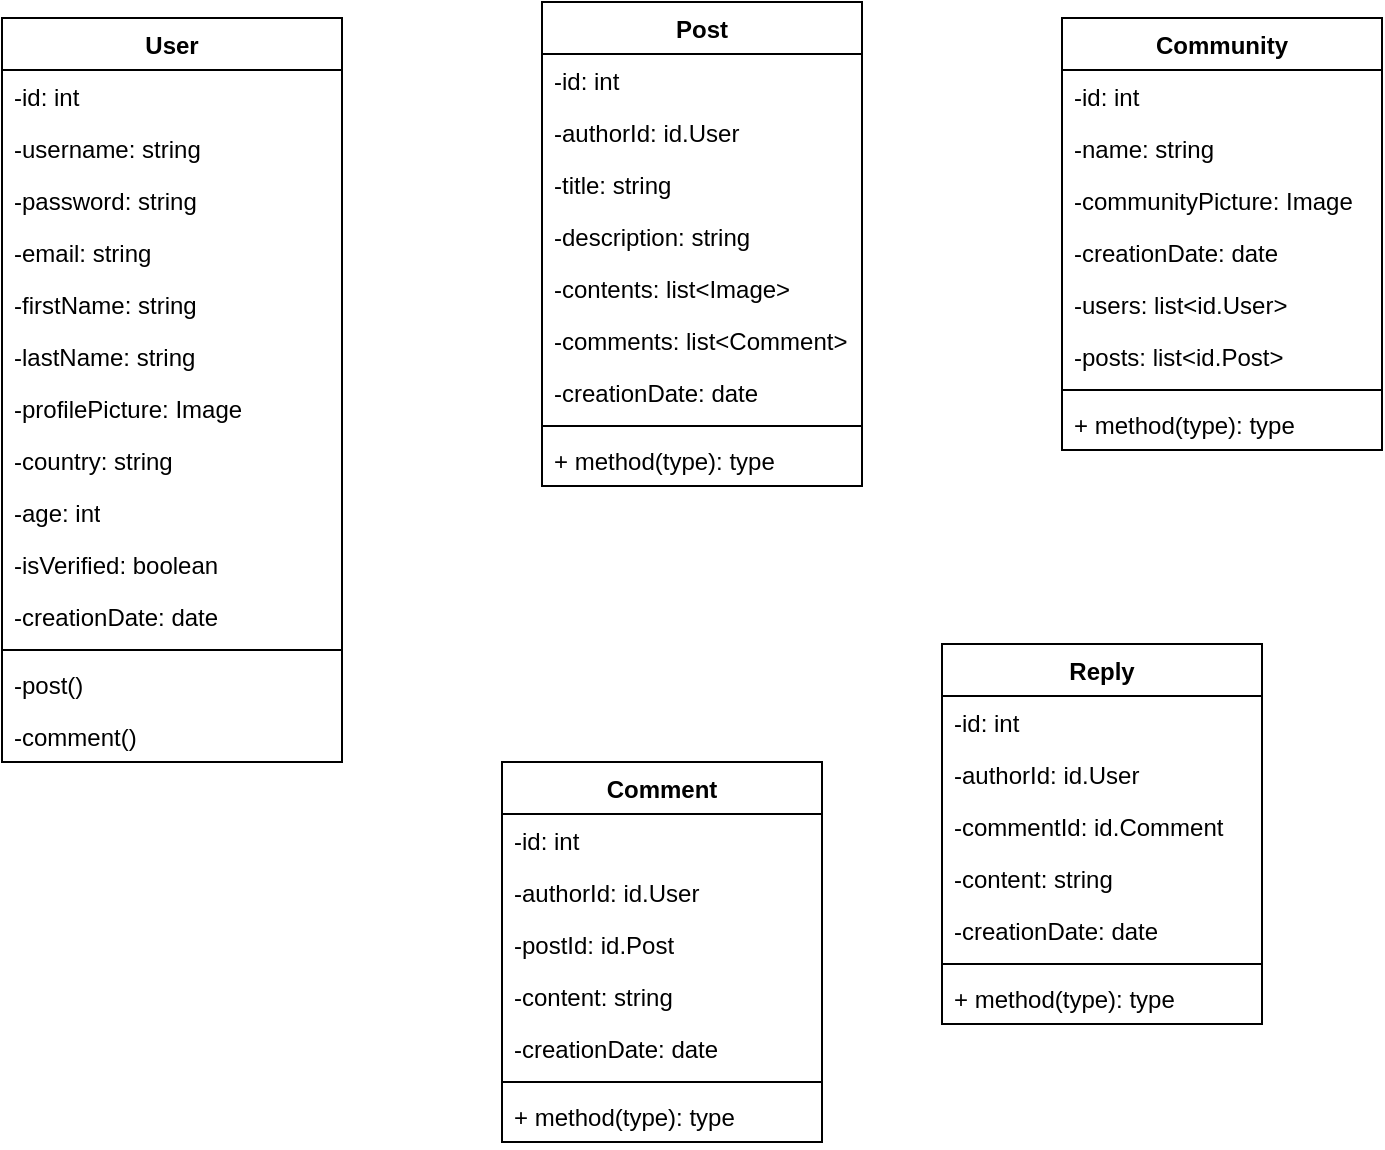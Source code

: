 <mxfile version="21.2.9" type="device">
  <diagram id="C5RBs43oDa-KdzZeNtuy" name="Page-1">
    <mxGraphModel dx="1167" dy="660" grid="1" gridSize="10" guides="1" tooltips="1" connect="1" arrows="1" fold="1" page="1" pageScale="1" pageWidth="827" pageHeight="1169" math="0" shadow="0">
      <root>
        <mxCell id="WIyWlLk6GJQsqaUBKTNV-0" />
        <mxCell id="WIyWlLk6GJQsqaUBKTNV-1" parent="WIyWlLk6GJQsqaUBKTNV-0" />
        <mxCell id="ZIp37WjM1CENqptQfmg1-0" value="User" style="swimlane;fontStyle=1;align=center;verticalAlign=top;childLayout=stackLayout;horizontal=1;startSize=26;horizontalStack=0;resizeParent=1;resizeParentMax=0;resizeLast=0;collapsible=1;marginBottom=0;whiteSpace=wrap;html=1;" vertex="1" parent="WIyWlLk6GJQsqaUBKTNV-1">
          <mxGeometry x="50" y="108" width="170" height="372" as="geometry" />
        </mxCell>
        <mxCell id="ZIp37WjM1CENqptQfmg1-35" value="-id: int" style="text;strokeColor=none;fillColor=none;align=left;verticalAlign=top;spacingLeft=4;spacingRight=4;overflow=hidden;rotatable=0;points=[[0,0.5],[1,0.5]];portConstraint=eastwest;whiteSpace=wrap;html=1;" vertex="1" parent="ZIp37WjM1CENqptQfmg1-0">
          <mxGeometry y="26" width="170" height="26" as="geometry" />
        </mxCell>
        <mxCell id="ZIp37WjM1CENqptQfmg1-1" value="-username: string&lt;br&gt;" style="text;strokeColor=none;fillColor=none;align=left;verticalAlign=top;spacingLeft=4;spacingRight=4;overflow=hidden;rotatable=0;points=[[0,0.5],[1,0.5]];portConstraint=eastwest;whiteSpace=wrap;html=1;" vertex="1" parent="ZIp37WjM1CENqptQfmg1-0">
          <mxGeometry y="52" width="170" height="26" as="geometry" />
        </mxCell>
        <mxCell id="ZIp37WjM1CENqptQfmg1-26" value="-password: string" style="text;strokeColor=none;fillColor=none;align=left;verticalAlign=top;spacingLeft=4;spacingRight=4;overflow=hidden;rotatable=0;points=[[0,0.5],[1,0.5]];portConstraint=eastwest;whiteSpace=wrap;html=1;" vertex="1" parent="ZIp37WjM1CENqptQfmg1-0">
          <mxGeometry y="78" width="170" height="26" as="geometry" />
        </mxCell>
        <mxCell id="ZIp37WjM1CENqptQfmg1-29" value="-email: string" style="text;strokeColor=none;fillColor=none;align=left;verticalAlign=top;spacingLeft=4;spacingRight=4;overflow=hidden;rotatable=0;points=[[0,0.5],[1,0.5]];portConstraint=eastwest;whiteSpace=wrap;html=1;" vertex="1" parent="ZIp37WjM1CENqptQfmg1-0">
          <mxGeometry y="104" width="170" height="26" as="geometry" />
        </mxCell>
        <mxCell id="ZIp37WjM1CENqptQfmg1-36" value="-firstName: string" style="text;strokeColor=none;fillColor=none;align=left;verticalAlign=top;spacingLeft=4;spacingRight=4;overflow=hidden;rotatable=0;points=[[0,0.5],[1,0.5]];portConstraint=eastwest;whiteSpace=wrap;html=1;" vertex="1" parent="ZIp37WjM1CENqptQfmg1-0">
          <mxGeometry y="130" width="170" height="26" as="geometry" />
        </mxCell>
        <mxCell id="ZIp37WjM1CENqptQfmg1-37" value="-lastName: string" style="text;strokeColor=none;fillColor=none;align=left;verticalAlign=top;spacingLeft=4;spacingRight=4;overflow=hidden;rotatable=0;points=[[0,0.5],[1,0.5]];portConstraint=eastwest;whiteSpace=wrap;html=1;" vertex="1" parent="ZIp37WjM1CENqptQfmg1-0">
          <mxGeometry y="156" width="170" height="26" as="geometry" />
        </mxCell>
        <mxCell id="ZIp37WjM1CENqptQfmg1-30" value="-profilePicture: Image" style="text;strokeColor=none;fillColor=none;align=left;verticalAlign=top;spacingLeft=4;spacingRight=4;overflow=hidden;rotatable=0;points=[[0,0.5],[1,0.5]];portConstraint=eastwest;whiteSpace=wrap;html=1;" vertex="1" parent="ZIp37WjM1CENqptQfmg1-0">
          <mxGeometry y="182" width="170" height="26" as="geometry" />
        </mxCell>
        <mxCell id="ZIp37WjM1CENqptQfmg1-32" value="-country: string" style="text;strokeColor=none;fillColor=none;align=left;verticalAlign=top;spacingLeft=4;spacingRight=4;overflow=hidden;rotatable=0;points=[[0,0.5],[1,0.5]];portConstraint=eastwest;whiteSpace=wrap;html=1;" vertex="1" parent="ZIp37WjM1CENqptQfmg1-0">
          <mxGeometry y="208" width="170" height="26" as="geometry" />
        </mxCell>
        <mxCell id="ZIp37WjM1CENqptQfmg1-33" value="-age: int" style="text;strokeColor=none;fillColor=none;align=left;verticalAlign=top;spacingLeft=4;spacingRight=4;overflow=hidden;rotatable=0;points=[[0,0.5],[1,0.5]];portConstraint=eastwest;whiteSpace=wrap;html=1;" vertex="1" parent="ZIp37WjM1CENqptQfmg1-0">
          <mxGeometry y="234" width="170" height="26" as="geometry" />
        </mxCell>
        <mxCell id="ZIp37WjM1CENqptQfmg1-34" value="-isVerified: boolean" style="text;strokeColor=none;fillColor=none;align=left;verticalAlign=top;spacingLeft=4;spacingRight=4;overflow=hidden;rotatable=0;points=[[0,0.5],[1,0.5]];portConstraint=eastwest;whiteSpace=wrap;html=1;" vertex="1" parent="ZIp37WjM1CENqptQfmg1-0">
          <mxGeometry y="260" width="170" height="26" as="geometry" />
        </mxCell>
        <mxCell id="ZIp37WjM1CENqptQfmg1-63" value="-creationDate: date" style="text;strokeColor=none;fillColor=none;align=left;verticalAlign=top;spacingLeft=4;spacingRight=4;overflow=hidden;rotatable=0;points=[[0,0.5],[1,0.5]];portConstraint=eastwest;whiteSpace=wrap;html=1;" vertex="1" parent="ZIp37WjM1CENqptQfmg1-0">
          <mxGeometry y="286" width="170" height="26" as="geometry" />
        </mxCell>
        <mxCell id="ZIp37WjM1CENqptQfmg1-2" value="" style="line;strokeWidth=1;fillColor=none;align=left;verticalAlign=middle;spacingTop=-1;spacingLeft=3;spacingRight=3;rotatable=0;labelPosition=right;points=[];portConstraint=eastwest;strokeColor=inherit;" vertex="1" parent="ZIp37WjM1CENqptQfmg1-0">
          <mxGeometry y="312" width="170" height="8" as="geometry" />
        </mxCell>
        <mxCell id="ZIp37WjM1CENqptQfmg1-3" value="-post()" style="text;strokeColor=none;fillColor=none;align=left;verticalAlign=top;spacingLeft=4;spacingRight=4;overflow=hidden;rotatable=0;points=[[0,0.5],[1,0.5]];portConstraint=eastwest;whiteSpace=wrap;html=1;" vertex="1" parent="ZIp37WjM1CENqptQfmg1-0">
          <mxGeometry y="320" width="170" height="26" as="geometry" />
        </mxCell>
        <mxCell id="ZIp37WjM1CENqptQfmg1-40" value="-comment()" style="text;strokeColor=none;fillColor=none;align=left;verticalAlign=top;spacingLeft=4;spacingRight=4;overflow=hidden;rotatable=0;points=[[0,0.5],[1,0.5]];portConstraint=eastwest;whiteSpace=wrap;html=1;" vertex="1" parent="ZIp37WjM1CENqptQfmg1-0">
          <mxGeometry y="346" width="170" height="26" as="geometry" />
        </mxCell>
        <mxCell id="ZIp37WjM1CENqptQfmg1-4" value="Community" style="swimlane;fontStyle=1;align=center;verticalAlign=top;childLayout=stackLayout;horizontal=1;startSize=26;horizontalStack=0;resizeParent=1;resizeParentMax=0;resizeLast=0;collapsible=1;marginBottom=0;whiteSpace=wrap;html=1;" vertex="1" parent="WIyWlLk6GJQsqaUBKTNV-1">
          <mxGeometry x="580" y="108" width="160" height="216" as="geometry" />
        </mxCell>
        <mxCell id="ZIp37WjM1CENqptQfmg1-5" value="-id: int" style="text;strokeColor=none;fillColor=none;align=left;verticalAlign=top;spacingLeft=4;spacingRight=4;overflow=hidden;rotatable=0;points=[[0,0.5],[1,0.5]];portConstraint=eastwest;whiteSpace=wrap;html=1;" vertex="1" parent="ZIp37WjM1CENqptQfmg1-4">
          <mxGeometry y="26" width="160" height="26" as="geometry" />
        </mxCell>
        <mxCell id="ZIp37WjM1CENqptQfmg1-53" value="-name: string" style="text;strokeColor=none;fillColor=none;align=left;verticalAlign=top;spacingLeft=4;spacingRight=4;overflow=hidden;rotatable=0;points=[[0,0.5],[1,0.5]];portConstraint=eastwest;whiteSpace=wrap;html=1;" vertex="1" parent="ZIp37WjM1CENqptQfmg1-4">
          <mxGeometry y="52" width="160" height="26" as="geometry" />
        </mxCell>
        <mxCell id="ZIp37WjM1CENqptQfmg1-54" value="-communityPicture: Image" style="text;strokeColor=none;fillColor=none;align=left;verticalAlign=top;spacingLeft=4;spacingRight=4;overflow=hidden;rotatable=0;points=[[0,0.5],[1,0.5]];portConstraint=eastwest;whiteSpace=wrap;html=1;" vertex="1" parent="ZIp37WjM1CENqptQfmg1-4">
          <mxGeometry y="78" width="160" height="26" as="geometry" />
        </mxCell>
        <mxCell id="ZIp37WjM1CENqptQfmg1-64" value="-creationDate: date" style="text;strokeColor=none;fillColor=none;align=left;verticalAlign=top;spacingLeft=4;spacingRight=4;overflow=hidden;rotatable=0;points=[[0,0.5],[1,0.5]];portConstraint=eastwest;whiteSpace=wrap;html=1;" vertex="1" parent="ZIp37WjM1CENqptQfmg1-4">
          <mxGeometry y="104" width="160" height="26" as="geometry" />
        </mxCell>
        <mxCell id="ZIp37WjM1CENqptQfmg1-56" value="-users: list&amp;lt;id.User&amp;gt;" style="text;strokeColor=none;fillColor=none;align=left;verticalAlign=top;spacingLeft=4;spacingRight=4;overflow=hidden;rotatable=0;points=[[0,0.5],[1,0.5]];portConstraint=eastwest;whiteSpace=wrap;html=1;" vertex="1" parent="ZIp37WjM1CENqptQfmg1-4">
          <mxGeometry y="130" width="160" height="26" as="geometry" />
        </mxCell>
        <mxCell id="ZIp37WjM1CENqptQfmg1-57" value="-posts: list&amp;lt;id.Post&amp;gt;" style="text;strokeColor=none;fillColor=none;align=left;verticalAlign=top;spacingLeft=4;spacingRight=4;overflow=hidden;rotatable=0;points=[[0,0.5],[1,0.5]];portConstraint=eastwest;whiteSpace=wrap;html=1;" vertex="1" parent="ZIp37WjM1CENqptQfmg1-4">
          <mxGeometry y="156" width="160" height="26" as="geometry" />
        </mxCell>
        <mxCell id="ZIp37WjM1CENqptQfmg1-6" value="" style="line;strokeWidth=1;fillColor=none;align=left;verticalAlign=middle;spacingTop=-1;spacingLeft=3;spacingRight=3;rotatable=0;labelPosition=right;points=[];portConstraint=eastwest;strokeColor=inherit;" vertex="1" parent="ZIp37WjM1CENqptQfmg1-4">
          <mxGeometry y="182" width="160" height="8" as="geometry" />
        </mxCell>
        <mxCell id="ZIp37WjM1CENqptQfmg1-7" value="+ method(type): type" style="text;strokeColor=none;fillColor=none;align=left;verticalAlign=top;spacingLeft=4;spacingRight=4;overflow=hidden;rotatable=0;points=[[0,0.5],[1,0.5]];portConstraint=eastwest;whiteSpace=wrap;html=1;" vertex="1" parent="ZIp37WjM1CENqptQfmg1-4">
          <mxGeometry y="190" width="160" height="26" as="geometry" />
        </mxCell>
        <mxCell id="ZIp37WjM1CENqptQfmg1-8" value="Post" style="swimlane;fontStyle=1;align=center;verticalAlign=top;childLayout=stackLayout;horizontal=1;startSize=26;horizontalStack=0;resizeParent=1;resizeParentMax=0;resizeLast=0;collapsible=1;marginBottom=0;whiteSpace=wrap;html=1;" vertex="1" parent="WIyWlLk6GJQsqaUBKTNV-1">
          <mxGeometry x="320" y="100" width="160" height="242" as="geometry" />
        </mxCell>
        <mxCell id="ZIp37WjM1CENqptQfmg1-52" value="-id: int" style="text;strokeColor=none;fillColor=none;align=left;verticalAlign=top;spacingLeft=4;spacingRight=4;overflow=hidden;rotatable=0;points=[[0,0.5],[1,0.5]];portConstraint=eastwest;whiteSpace=wrap;html=1;" vertex="1" parent="ZIp37WjM1CENqptQfmg1-8">
          <mxGeometry y="26" width="160" height="26" as="geometry" />
        </mxCell>
        <mxCell id="ZIp37WjM1CENqptQfmg1-42" value="-authorId: id.User" style="text;strokeColor=none;fillColor=none;align=left;verticalAlign=top;spacingLeft=4;spacingRight=4;overflow=hidden;rotatable=0;points=[[0,0.5],[1,0.5]];portConstraint=eastwest;whiteSpace=wrap;html=1;" vertex="1" parent="ZIp37WjM1CENqptQfmg1-8">
          <mxGeometry y="52" width="160" height="26" as="geometry" />
        </mxCell>
        <mxCell id="ZIp37WjM1CENqptQfmg1-9" value="-title: string" style="text;strokeColor=none;fillColor=none;align=left;verticalAlign=top;spacingLeft=4;spacingRight=4;overflow=hidden;rotatable=0;points=[[0,0.5],[1,0.5]];portConstraint=eastwest;whiteSpace=wrap;html=1;" vertex="1" parent="ZIp37WjM1CENqptQfmg1-8">
          <mxGeometry y="78" width="160" height="26" as="geometry" />
        </mxCell>
        <mxCell id="ZIp37WjM1CENqptQfmg1-38" value="-description: string" style="text;strokeColor=none;fillColor=none;align=left;verticalAlign=top;spacingLeft=4;spacingRight=4;overflow=hidden;rotatable=0;points=[[0,0.5],[1,0.5]];portConstraint=eastwest;whiteSpace=wrap;html=1;" vertex="1" parent="ZIp37WjM1CENqptQfmg1-8">
          <mxGeometry y="104" width="160" height="26" as="geometry" />
        </mxCell>
        <mxCell id="ZIp37WjM1CENqptQfmg1-39" value="-contents: list&amp;lt;Image&amp;gt;" style="text;strokeColor=none;fillColor=none;align=left;verticalAlign=top;spacingLeft=4;spacingRight=4;overflow=hidden;rotatable=0;points=[[0,0.5],[1,0.5]];portConstraint=eastwest;whiteSpace=wrap;html=1;" vertex="1" parent="ZIp37WjM1CENqptQfmg1-8">
          <mxGeometry y="130" width="160" height="26" as="geometry" />
        </mxCell>
        <mxCell id="ZIp37WjM1CENqptQfmg1-41" value="-comments: list&amp;lt;Comment&amp;gt;" style="text;strokeColor=none;fillColor=none;align=left;verticalAlign=top;spacingLeft=4;spacingRight=4;overflow=hidden;rotatable=0;points=[[0,0.5],[1,0.5]];portConstraint=eastwest;whiteSpace=wrap;html=1;" vertex="1" parent="ZIp37WjM1CENqptQfmg1-8">
          <mxGeometry y="156" width="160" height="26" as="geometry" />
        </mxCell>
        <mxCell id="ZIp37WjM1CENqptQfmg1-62" value="-creationDate: date" style="text;strokeColor=none;fillColor=none;align=left;verticalAlign=top;spacingLeft=4;spacingRight=4;overflow=hidden;rotatable=0;points=[[0,0.5],[1,0.5]];portConstraint=eastwest;whiteSpace=wrap;html=1;" vertex="1" parent="ZIp37WjM1CENqptQfmg1-8">
          <mxGeometry y="182" width="160" height="26" as="geometry" />
        </mxCell>
        <mxCell id="ZIp37WjM1CENqptQfmg1-10" value="" style="line;strokeWidth=1;fillColor=none;align=left;verticalAlign=middle;spacingTop=-1;spacingLeft=3;spacingRight=3;rotatable=0;labelPosition=right;points=[];portConstraint=eastwest;strokeColor=inherit;" vertex="1" parent="ZIp37WjM1CENqptQfmg1-8">
          <mxGeometry y="208" width="160" height="8" as="geometry" />
        </mxCell>
        <mxCell id="ZIp37WjM1CENqptQfmg1-11" value="+ method(type): type" style="text;strokeColor=none;fillColor=none;align=left;verticalAlign=top;spacingLeft=4;spacingRight=4;overflow=hidden;rotatable=0;points=[[0,0.5],[1,0.5]];portConstraint=eastwest;whiteSpace=wrap;html=1;" vertex="1" parent="ZIp37WjM1CENqptQfmg1-8">
          <mxGeometry y="216" width="160" height="26" as="geometry" />
        </mxCell>
        <mxCell id="ZIp37WjM1CENqptQfmg1-12" value="Comment" style="swimlane;fontStyle=1;align=center;verticalAlign=top;childLayout=stackLayout;horizontal=1;startSize=26;horizontalStack=0;resizeParent=1;resizeParentMax=0;resizeLast=0;collapsible=1;marginBottom=0;whiteSpace=wrap;html=1;" vertex="1" parent="WIyWlLk6GJQsqaUBKTNV-1">
          <mxGeometry x="300" y="480" width="160" height="190" as="geometry" />
        </mxCell>
        <mxCell id="ZIp37WjM1CENqptQfmg1-58" value="-id: int" style="text;strokeColor=none;fillColor=none;align=left;verticalAlign=top;spacingLeft=4;spacingRight=4;overflow=hidden;rotatable=0;points=[[0,0.5],[1,0.5]];portConstraint=eastwest;whiteSpace=wrap;html=1;" vertex="1" parent="ZIp37WjM1CENqptQfmg1-12">
          <mxGeometry y="26" width="160" height="26" as="geometry" />
        </mxCell>
        <mxCell id="ZIp37WjM1CENqptQfmg1-13" value="-authorId: id.User" style="text;strokeColor=none;fillColor=none;align=left;verticalAlign=top;spacingLeft=4;spacingRight=4;overflow=hidden;rotatable=0;points=[[0,0.5],[1,0.5]];portConstraint=eastwest;whiteSpace=wrap;html=1;" vertex="1" parent="ZIp37WjM1CENqptQfmg1-12">
          <mxGeometry y="52" width="160" height="26" as="geometry" />
        </mxCell>
        <mxCell id="ZIp37WjM1CENqptQfmg1-44" value="-postId: id.Post" style="text;strokeColor=none;fillColor=none;align=left;verticalAlign=top;spacingLeft=4;spacingRight=4;overflow=hidden;rotatable=0;points=[[0,0.5],[1,0.5]];portConstraint=eastwest;whiteSpace=wrap;html=1;" vertex="1" parent="ZIp37WjM1CENqptQfmg1-12">
          <mxGeometry y="78" width="160" height="26" as="geometry" />
        </mxCell>
        <mxCell id="ZIp37WjM1CENqptQfmg1-43" value="-content: string" style="text;strokeColor=none;fillColor=none;align=left;verticalAlign=top;spacingLeft=4;spacingRight=4;overflow=hidden;rotatable=0;points=[[0,0.5],[1,0.5]];portConstraint=eastwest;whiteSpace=wrap;html=1;" vertex="1" parent="ZIp37WjM1CENqptQfmg1-12">
          <mxGeometry y="104" width="160" height="26" as="geometry" />
        </mxCell>
        <mxCell id="ZIp37WjM1CENqptQfmg1-61" value="-creationDate: date" style="text;strokeColor=none;fillColor=none;align=left;verticalAlign=top;spacingLeft=4;spacingRight=4;overflow=hidden;rotatable=0;points=[[0,0.5],[1,0.5]];portConstraint=eastwest;whiteSpace=wrap;html=1;" vertex="1" parent="ZIp37WjM1CENqptQfmg1-12">
          <mxGeometry y="130" width="160" height="26" as="geometry" />
        </mxCell>
        <mxCell id="ZIp37WjM1CENqptQfmg1-14" value="" style="line;strokeWidth=1;fillColor=none;align=left;verticalAlign=middle;spacingTop=-1;spacingLeft=3;spacingRight=3;rotatable=0;labelPosition=right;points=[];portConstraint=eastwest;strokeColor=inherit;" vertex="1" parent="ZIp37WjM1CENqptQfmg1-12">
          <mxGeometry y="156" width="160" height="8" as="geometry" />
        </mxCell>
        <mxCell id="ZIp37WjM1CENqptQfmg1-15" value="+ method(type): type" style="text;strokeColor=none;fillColor=none;align=left;verticalAlign=top;spacingLeft=4;spacingRight=4;overflow=hidden;rotatable=0;points=[[0,0.5],[1,0.5]];portConstraint=eastwest;whiteSpace=wrap;html=1;" vertex="1" parent="ZIp37WjM1CENqptQfmg1-12">
          <mxGeometry y="164" width="160" height="26" as="geometry" />
        </mxCell>
        <mxCell id="ZIp37WjM1CENqptQfmg1-45" value="Reply" style="swimlane;fontStyle=1;align=center;verticalAlign=top;childLayout=stackLayout;horizontal=1;startSize=26;horizontalStack=0;resizeParent=1;resizeParentMax=0;resizeLast=0;collapsible=1;marginBottom=0;whiteSpace=wrap;html=1;" vertex="1" parent="WIyWlLk6GJQsqaUBKTNV-1">
          <mxGeometry x="520" y="421" width="160" height="190" as="geometry" />
        </mxCell>
        <mxCell id="ZIp37WjM1CENqptQfmg1-59" value="-id: int" style="text;strokeColor=none;fillColor=none;align=left;verticalAlign=top;spacingLeft=4;spacingRight=4;overflow=hidden;rotatable=0;points=[[0,0.5],[1,0.5]];portConstraint=eastwest;whiteSpace=wrap;html=1;" vertex="1" parent="ZIp37WjM1CENqptQfmg1-45">
          <mxGeometry y="26" width="160" height="26" as="geometry" />
        </mxCell>
        <mxCell id="ZIp37WjM1CENqptQfmg1-46" value="-authorId: id.User" style="text;strokeColor=none;fillColor=none;align=left;verticalAlign=top;spacingLeft=4;spacingRight=4;overflow=hidden;rotatable=0;points=[[0,0.5],[1,0.5]];portConstraint=eastwest;whiteSpace=wrap;html=1;" vertex="1" parent="ZIp37WjM1CENqptQfmg1-45">
          <mxGeometry y="52" width="160" height="26" as="geometry" />
        </mxCell>
        <mxCell id="ZIp37WjM1CENqptQfmg1-48" value="-commentId: id.Comment" style="text;strokeColor=none;fillColor=none;align=left;verticalAlign=top;spacingLeft=4;spacingRight=4;overflow=hidden;rotatable=0;points=[[0,0.5],[1,0.5]];portConstraint=eastwest;whiteSpace=wrap;html=1;" vertex="1" parent="ZIp37WjM1CENqptQfmg1-45">
          <mxGeometry y="78" width="160" height="26" as="geometry" />
        </mxCell>
        <mxCell id="ZIp37WjM1CENqptQfmg1-47" value="-content: string" style="text;strokeColor=none;fillColor=none;align=left;verticalAlign=top;spacingLeft=4;spacingRight=4;overflow=hidden;rotatable=0;points=[[0,0.5],[1,0.5]];portConstraint=eastwest;whiteSpace=wrap;html=1;" vertex="1" parent="ZIp37WjM1CENqptQfmg1-45">
          <mxGeometry y="104" width="160" height="26" as="geometry" />
        </mxCell>
        <mxCell id="ZIp37WjM1CENqptQfmg1-60" value="-creationDate: date" style="text;strokeColor=none;fillColor=none;align=left;verticalAlign=top;spacingLeft=4;spacingRight=4;overflow=hidden;rotatable=0;points=[[0,0.5],[1,0.5]];portConstraint=eastwest;whiteSpace=wrap;html=1;" vertex="1" parent="ZIp37WjM1CENqptQfmg1-45">
          <mxGeometry y="130" width="160" height="26" as="geometry" />
        </mxCell>
        <mxCell id="ZIp37WjM1CENqptQfmg1-49" value="" style="line;strokeWidth=1;fillColor=none;align=left;verticalAlign=middle;spacingTop=-1;spacingLeft=3;spacingRight=3;rotatable=0;labelPosition=right;points=[];portConstraint=eastwest;strokeColor=inherit;" vertex="1" parent="ZIp37WjM1CENqptQfmg1-45">
          <mxGeometry y="156" width="160" height="8" as="geometry" />
        </mxCell>
        <mxCell id="ZIp37WjM1CENqptQfmg1-50" value="+ method(type): type" style="text;strokeColor=none;fillColor=none;align=left;verticalAlign=top;spacingLeft=4;spacingRight=4;overflow=hidden;rotatable=0;points=[[0,0.5],[1,0.5]];portConstraint=eastwest;whiteSpace=wrap;html=1;" vertex="1" parent="ZIp37WjM1CENqptQfmg1-45">
          <mxGeometry y="164" width="160" height="26" as="geometry" />
        </mxCell>
      </root>
    </mxGraphModel>
  </diagram>
</mxfile>
